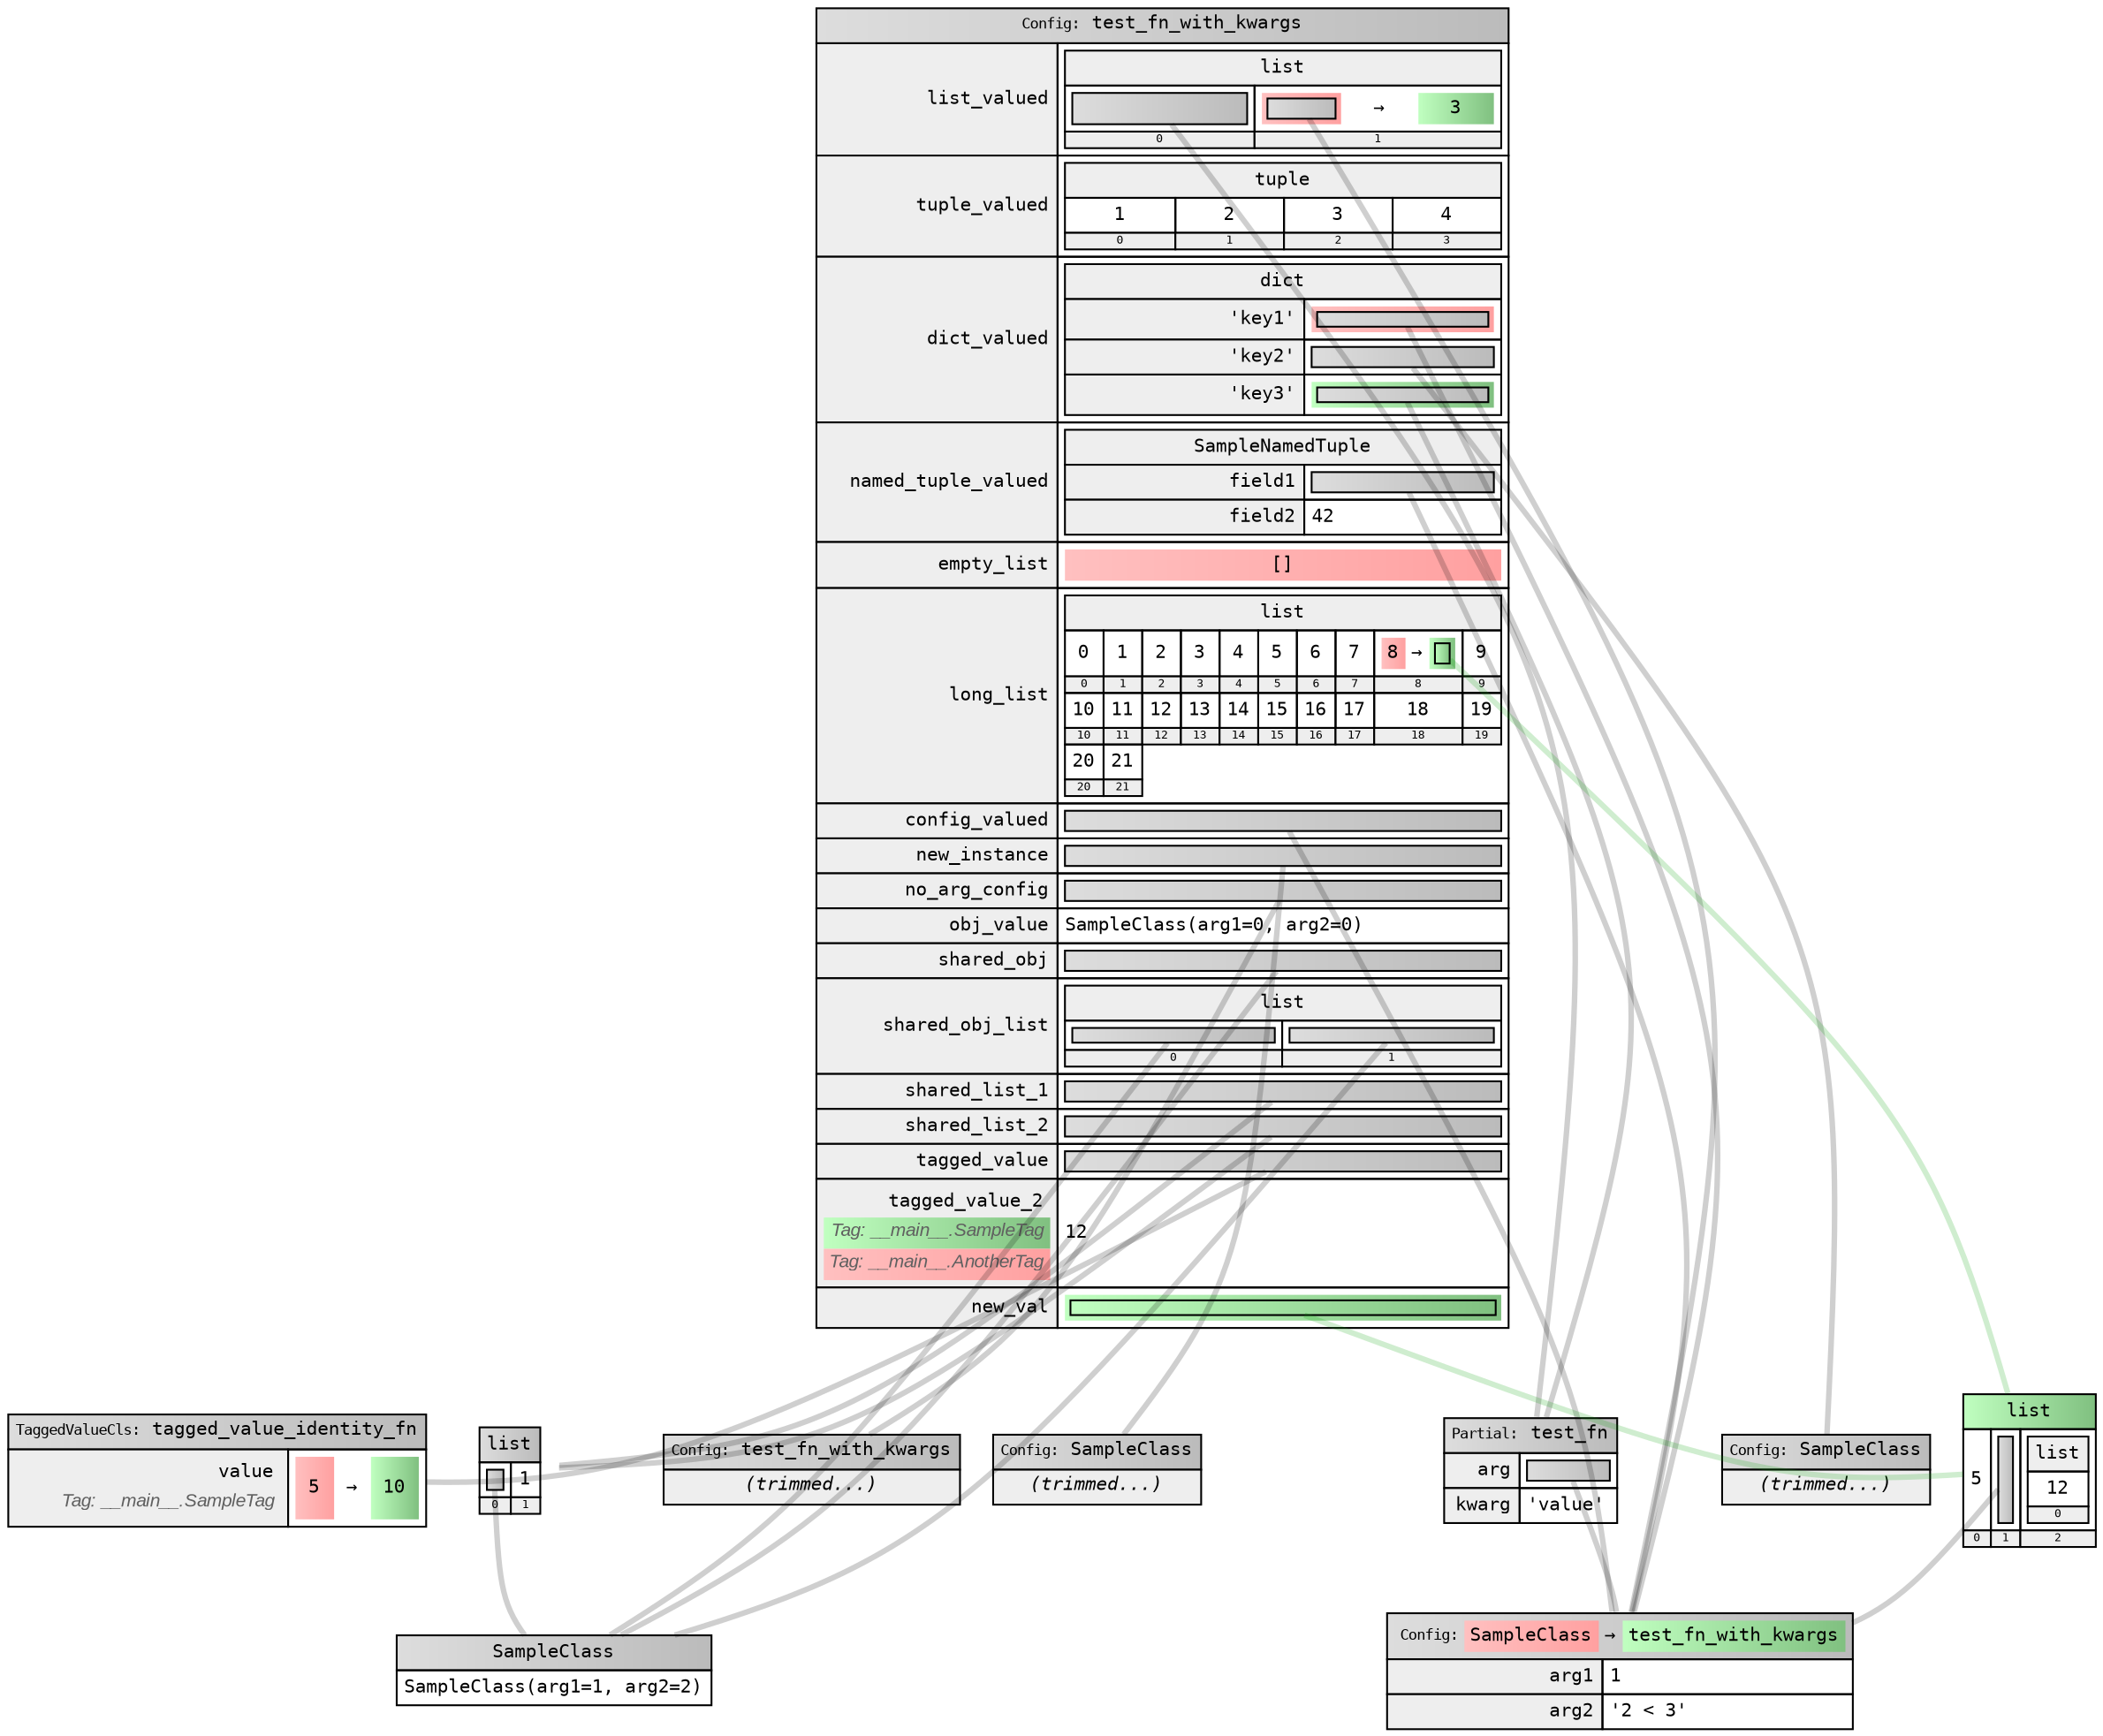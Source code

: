 graph {
	graph [overlap=false splines=curved]
	node [fontname=Courier fontsize=10 margin=0 shape=none]
	edge [color="#00000030" penwidth=3]
	2 [label=<<table border="0" cellspacing="0" cellborder="1" cellpadding="3"><tr><td colspan="2" bgcolor="#dddddd:#bbbbbb" style="solid"><table border="0" cellspacing="0" cellborder="0" cellpadding="3"><tr><td><font point-size="8">Config:</font></td><td bgcolor="#ffc0c0:#ffa0a0">SampleClass</td><td>&rarr;</td><td bgcolor="#c0ffc0:#80c080">test_fn_with_kwargs</td></tr></table></td></tr><tr><td align="right" bgcolor="#eeeeee">arg1</td><td align="left">1</td></tr><tr><td align="right" bgcolor="#eeeeee">arg2</td><td align="left">&#x27;2 &lt; 3&#x27;</td></tr></table>>]
		1:0:c -- 2:c [color="#00000030"]
	1 [label=<<table border="0" cellspacing="0" cellborder="1" cellpadding="3"><tr><td colspan="2" bgcolor="#dddddd:#bbbbbb" style="solid"><font point-size="8">Partial:</font>&nbsp;test_fn</td></tr><tr><td align="right" bgcolor="#eeeeee">arg</td><td align="left"><table border="0" cellspacing="0" cellborder="1" cellpadding="3" style="solid"><tr><td port="0" bgcolor="#dddddd:#bbbbbb" style="solid"></td></tr></table></td></tr><tr><td align="right" bgcolor="#eeeeee">kwarg</td><td align="left">&#x27;value&#x27;</td></tr></table>>]
		0:1:c -- 1:c [color="#00000030"]
		0:2:c -- 2:c [color="#00000030"]
		0:3:c -- 2:c [color="#00000030"]
	3 [label=<<table border="0" cellspacing="0" cellborder="1" cellpadding="3"><tr><td colspan="2" bgcolor="#dddddd:#bbbbbb" style="solid"><font point-size="8">Config:</font>&nbsp;SampleClass</td></tr><tr><td colspan="2" bgcolor="#eeeeee" style="solid"><i>(trimmed...)</i></td></tr></table>>]
		0:4:c -- 3:c [color="#00000030"]
		0:5:c -- 1:c [color="#00000030"]
		0:6:c -- 2:c [color="#00000030"]
		4:7:c -- 2:c [color="#00000030"]
	4 [label=<<table border="0" cellspacing="0" cellborder="1" cellpadding="3"><tr><td colspan="3" bgcolor="#c0ffc0:#80c080" style="solid">list</td></tr><tr><td>5</td><td><table border="0" cellspacing="0" cellborder="1" cellpadding="3" style="solid"><tr><td port="7" bgcolor="#dddddd:#bbbbbb" style="solid"></td></tr></table></td><td><table border="0" cellspacing="0" cellborder="1" cellpadding="3"><tr><td colspan="1" bgcolor="#eeeeee" style="solid">list</td></tr><tr><td>12</td></tr><tr><td cellpadding="0" bgcolor="#eeeeee"><font point-size="6">0</font></td></tr></table></td></tr><tr><td cellpadding="0" bgcolor="#eeeeee"><font point-size="6">0</font></td><td cellpadding="0" bgcolor="#eeeeee"><font point-size="6">1</font></td><td cellpadding="0" bgcolor="#eeeeee"><font point-size="6">2</font></td></tr></table>>]
		0:8:c -- 4:c [color="#00a00030"]
		0:9:c -- 2:c [color="#00000030"]
	5 [label=<<table border="0" cellspacing="0" cellborder="1" cellpadding="3"><tr><td colspan="2" bgcolor="#dddddd:#bbbbbb" style="solid"><font point-size="8">Config:</font>&nbsp;SampleClass</td></tr><tr><td colspan="2" bgcolor="#eeeeee" style="solid"><i>(trimmed...)</i></td></tr></table>>]
		0:10:c -- 5:c [color="#00000030"]
	6 [label=<<table border="0" cellspacing="0" cellborder="1" cellpadding="3"><tr><td colspan="2" bgcolor="#dddddd:#bbbbbb" style="solid"><font point-size="8">Config:</font>&nbsp;test_fn_with_kwargs</td></tr><tr><td colspan="2" bgcolor="#eeeeee" style="solid"><i>(trimmed...)</i></td></tr></table>>]
		0:11:c -- 6:c [color="#00000030"]
	7 [label=<<table border="0" cellspacing="0" cellborder="1" cellpadding="3"><tr><td colspan="1" bgcolor="#dddddd:#bbbbbb" style="solid">SampleClass</td></tr><tr><td>SampleClass(arg1=1, arg2=2)</td></tr></table>>]
		0:12:c -- 7:c [color="#00000030"]
		0:13:c -- 7:c [color="#00000030"]
		0:14:c -- 7:c [color="#00000030"]
		8:15:c -- 7:c [color="#00000030"]
	8 [label=<<table border="0" cellspacing="0" cellborder="1" cellpadding="3"><tr><td colspan="2" bgcolor="#dddddd:#bbbbbb" style="solid">list</td></tr><tr><td><table border="0" cellspacing="0" cellborder="1" cellpadding="3" style="solid"><tr><td port="15" bgcolor="#dddddd:#bbbbbb" style="solid"></td></tr></table></td><td>1</td></tr><tr><td cellpadding="0" bgcolor="#eeeeee"><font point-size="6">0</font></td><td cellpadding="0" bgcolor="#eeeeee"><font point-size="6">1</font></td></tr></table>>]
		0:16:c -- 8:c [color="#00000030"]
		0:17:c -- 8:c [color="#00000030"]
	9 [label=<<table border="0" cellspacing="0" cellborder="1" cellpadding="3"><tr><td colspan="2" bgcolor="#dddddd:#bbbbbb" style="solid"><font point-size="8">TaggedValueCls:</font>&nbsp;tagged_value_identity_fn</td></tr><tr><td align="right" bgcolor="#eeeeee"><table border="0" cellspacing="0" cellborder="0" cellpadding="3"><tr><td align="right">value</td></tr><tr><td align="right"><font face="arial" color="#606060"><i>Tag: __main__.SampleTag</i></font></td></tr></table></td><td align="left"><table border="0" cellspacing="0" cellborder="0" cellpadding="3"><tr><td bgcolor="#ffc0c0:#ffa0a0">5</td><td>&rarr;</td><td bgcolor="#c0ffc0:#80c080">10</td></tr></table></td></tr></table>>]
		0:18:c -- 9:c [color="#00000030"]
		0:19:c -- 4:c [color="#00a00030"]
	0 [label=<<table border="0" cellspacing="0" cellborder="1" cellpadding="3"><tr><td colspan="2" bgcolor="#dddddd:#bbbbbb" style="solid"><font point-size="8">Config:</font>&nbsp;test_fn_with_kwargs</td></tr><tr><td align="right" bgcolor="#eeeeee">list_valued</td><td align="left"><table border="0" cellspacing="0" cellborder="1" cellpadding="3"><tr><td colspan="2" bgcolor="#eeeeee" style="solid">list</td></tr><tr><td><table border="0" cellspacing="0" cellborder="1" cellpadding="3" style="solid"><tr><td port="1" bgcolor="#dddddd:#bbbbbb" style="solid"></td></tr></table></td><td><table border="0" cellspacing="0" cellborder="0" cellpadding="3"><tr><td bgcolor="#ffc0c0:#ffa0a0"><table border="0" cellspacing="0" cellborder="1" cellpadding="3" style="solid"><tr><td port="2" bgcolor="#dddddd:#bbbbbb" style="solid"></td></tr></table></td><td>&rarr;</td><td bgcolor="#c0ffc0:#80c080">3</td></tr></table></td></tr><tr><td cellpadding="0" bgcolor="#eeeeee"><font point-size="6">0</font></td><td cellpadding="0" bgcolor="#eeeeee"><font point-size="6">1</font></td></tr></table></td></tr><tr><td align="right" bgcolor="#eeeeee">tuple_valued</td><td align="left"><table border="0" cellspacing="0" cellborder="1" cellpadding="3"><tr><td colspan="4" bgcolor="#eeeeee" style="solid">tuple</td></tr><tr><td>1</td><td>2</td><td>3</td><td>4</td></tr><tr><td cellpadding="0" bgcolor="#eeeeee"><font point-size="6">0</font></td><td cellpadding="0" bgcolor="#eeeeee"><font point-size="6">1</font></td><td cellpadding="0" bgcolor="#eeeeee"><font point-size="6">2</font></td><td cellpadding="0" bgcolor="#eeeeee"><font point-size="6">3</font></td></tr></table></td></tr><tr><td align="right" bgcolor="#eeeeee">dict_valued</td><td align="left"><table border="0" cellspacing="0" cellborder="1" cellpadding="3"><tr><td colspan="2" bgcolor="#eeeeee" style="solid">dict</td></tr><tr><td align="right" bgcolor="#eeeeee">&#x27;key1&#x27;</td><td align="left"><table border="0" cellspacing="0" cellborder="0" cellpadding="3"><tr><td bgcolor="#ffc0c0:#ffa0a0"><table border="0" cellspacing="0" cellborder="1" cellpadding="3" style="solid"><tr><td port="3" bgcolor="#dddddd:#bbbbbb" style="solid"></td></tr></table></td></tr></table></td></tr><tr><td align="right" bgcolor="#eeeeee">&#x27;key2&#x27;</td><td align="left"><table border="0" cellspacing="0" cellborder="1" cellpadding="3" style="solid"><tr><td port="4" bgcolor="#dddddd:#bbbbbb" style="solid"></td></tr></table></td></tr><tr><td align="right" bgcolor="#eeeeee">&#x27;key3&#x27;</td><td align="left"><table border="0" cellspacing="0" cellborder="0" cellpadding="3"><tr><td bgcolor="#c0ffc0:#80c080"><table border="0" cellspacing="0" cellborder="1" cellpadding="3" style="solid"><tr><td port="5" bgcolor="#dddddd:#bbbbbb" style="solid"></td></tr></table></td></tr></table></td></tr></table></td></tr><tr><td align="right" bgcolor="#eeeeee">named_tuple_valued</td><td align="left"><table border="0" cellspacing="0" cellborder="1" cellpadding="3"><tr><td colspan="2" bgcolor="#eeeeee" style="solid">SampleNamedTuple</td></tr><tr><td align="right" bgcolor="#eeeeee">field1</td><td align="left"><table border="0" cellspacing="0" cellborder="1" cellpadding="3" style="solid"><tr><td port="6" bgcolor="#dddddd:#bbbbbb" style="solid"></td></tr></table></td></tr><tr><td align="right" bgcolor="#eeeeee">field2</td><td align="left">42</td></tr></table></td></tr><tr><td align="right" bgcolor="#eeeeee">empty_list</td><td align="left"><table border="0" cellspacing="0" cellborder="0" cellpadding="3"><tr><td bgcolor="#ffc0c0:#ffa0a0">[]</td></tr></table></td></tr><tr><td align="right" bgcolor="#eeeeee">long_list</td><td align="left"><table border="0" cellspacing="0" cellborder="1" cellpadding="3"><tr><td colspan="10" bgcolor="#eeeeee" style="solid">list</td></tr><tr><td>0</td><td>1</td><td>2</td><td>3</td><td>4</td><td>5</td><td>6</td><td>7</td><td><table border="0" cellspacing="0" cellborder="0" cellpadding="3"><tr><td bgcolor="#ffc0c0:#ffa0a0">8</td><td>&rarr;</td><td bgcolor="#c0ffc0:#80c080"><table border="0" cellspacing="0" cellborder="1" cellpadding="3" style="solid"><tr><td port="8" bgcolor="#c0ffc0:#80c080" style="solid"></td></tr></table></td></tr></table></td><td>9</td></tr><tr><td cellpadding="0" bgcolor="#eeeeee"><font point-size="6">0</font></td><td cellpadding="0" bgcolor="#eeeeee"><font point-size="6">1</font></td><td cellpadding="0" bgcolor="#eeeeee"><font point-size="6">2</font></td><td cellpadding="0" bgcolor="#eeeeee"><font point-size="6">3</font></td><td cellpadding="0" bgcolor="#eeeeee"><font point-size="6">4</font></td><td cellpadding="0" bgcolor="#eeeeee"><font point-size="6">5</font></td><td cellpadding="0" bgcolor="#eeeeee"><font point-size="6">6</font></td><td cellpadding="0" bgcolor="#eeeeee"><font point-size="6">7</font></td><td cellpadding="0" bgcolor="#eeeeee"><font point-size="6">8</font></td><td cellpadding="0" bgcolor="#eeeeee"><font point-size="6">9</font></td></tr><tr><td>10</td><td>11</td><td>12</td><td>13</td><td>14</td><td>15</td><td>16</td><td>17</td><td>18</td><td>19</td></tr><tr><td cellpadding="0" bgcolor="#eeeeee"><font point-size="6">10</font></td><td cellpadding="0" bgcolor="#eeeeee"><font point-size="6">11</font></td><td cellpadding="0" bgcolor="#eeeeee"><font point-size="6">12</font></td><td cellpadding="0" bgcolor="#eeeeee"><font point-size="6">13</font></td><td cellpadding="0" bgcolor="#eeeeee"><font point-size="6">14</font></td><td cellpadding="0" bgcolor="#eeeeee"><font point-size="6">15</font></td><td cellpadding="0" bgcolor="#eeeeee"><font point-size="6">16</font></td><td cellpadding="0" bgcolor="#eeeeee"><font point-size="6">17</font></td><td cellpadding="0" bgcolor="#eeeeee"><font point-size="6">18</font></td><td cellpadding="0" bgcolor="#eeeeee"><font point-size="6">19</font></td></tr><tr><td>20</td><td>21</td></tr><tr><td cellpadding="0" bgcolor="#eeeeee"><font point-size="6">20</font></td><td cellpadding="0" bgcolor="#eeeeee"><font point-size="6">21</font></td></tr></table></td></tr><tr><td align="right" bgcolor="#eeeeee">config_valued</td><td align="left"><table border="0" cellspacing="0" cellborder="1" cellpadding="3" style="solid"><tr><td port="9" bgcolor="#dddddd:#bbbbbb" style="solid"></td></tr></table></td></tr><tr><td align="right" bgcolor="#eeeeee">new_instance</td><td align="left"><table border="0" cellspacing="0" cellborder="1" cellpadding="3" style="solid"><tr><td port="10" bgcolor="#dddddd:#bbbbbb" style="solid"></td></tr></table></td></tr><tr><td align="right" bgcolor="#eeeeee">no_arg_config</td><td align="left"><table border="0" cellspacing="0" cellborder="1" cellpadding="3" style="solid"><tr><td port="11" bgcolor="#dddddd:#bbbbbb" style="solid"></td></tr></table></td></tr><tr><td align="right" bgcolor="#eeeeee">obj_value</td><td align="left">SampleClass(arg1=0, arg2=0)</td></tr><tr><td align="right" bgcolor="#eeeeee">shared_obj</td><td align="left"><table border="0" cellspacing="0" cellborder="1" cellpadding="3" style="solid"><tr><td port="12" bgcolor="#dddddd:#bbbbbb" style="solid"></td></tr></table></td></tr><tr><td align="right" bgcolor="#eeeeee">shared_obj_list</td><td align="left"><table border="0" cellspacing="0" cellborder="1" cellpadding="3"><tr><td colspan="2" bgcolor="#eeeeee" style="solid">list</td></tr><tr><td><table border="0" cellspacing="0" cellborder="1" cellpadding="3" style="solid"><tr><td port="13" bgcolor="#dddddd:#bbbbbb" style="solid"></td></tr></table></td><td><table border="0" cellspacing="0" cellborder="1" cellpadding="3" style="solid"><tr><td port="14" bgcolor="#dddddd:#bbbbbb" style="solid"></td></tr></table></td></tr><tr><td cellpadding="0" bgcolor="#eeeeee"><font point-size="6">0</font></td><td cellpadding="0" bgcolor="#eeeeee"><font point-size="6">1</font></td></tr></table></td></tr><tr><td align="right" bgcolor="#eeeeee">shared_list_1</td><td align="left"><table border="0" cellspacing="0" cellborder="1" cellpadding="3" style="solid"><tr><td port="16" bgcolor="#dddddd:#bbbbbb" style="solid"></td></tr></table></td></tr><tr><td align="right" bgcolor="#eeeeee">shared_list_2</td><td align="left"><table border="0" cellspacing="0" cellborder="1" cellpadding="3" style="solid"><tr><td port="17" bgcolor="#dddddd:#bbbbbb" style="solid"></td></tr></table></td></tr><tr><td align="right" bgcolor="#eeeeee">tagged_value</td><td align="left"><table border="0" cellspacing="0" cellborder="1" cellpadding="3" style="solid"><tr><td port="18" bgcolor="#dddddd:#bbbbbb" style="solid"></td></tr></table></td></tr><tr><td align="right" bgcolor="#eeeeee"><table border="0" cellspacing="0" cellborder="0" cellpadding="3"><tr><td align="right">tagged_value_2</td></tr><tr><td align="right" bgcolor="#c0ffc0:#80c080"><font face="arial" color="#606060"><i>Tag: __main__.SampleTag</i></font></td></tr><tr><td align="right" bgcolor="#ffc0c0:#ffa0a0"><font face="arial" color="#606060"><i>Tag: __main__.AnotherTag</i></font></td></tr></table></td><td align="left">12</td></tr><tr><td align="right" bgcolor="#eeeeee">new_val</td><td align="left"><table border="0" cellspacing="0" cellborder="0" cellpadding="3"><tr><td bgcolor="#c0ffc0:#80c080"><table border="0" cellspacing="0" cellborder="1" cellpadding="3" style="solid"><tr><td port="19" bgcolor="#c0ffc0:#80c080" style="solid"></td></tr></table></td></tr></table></td></tr></table>>]
}